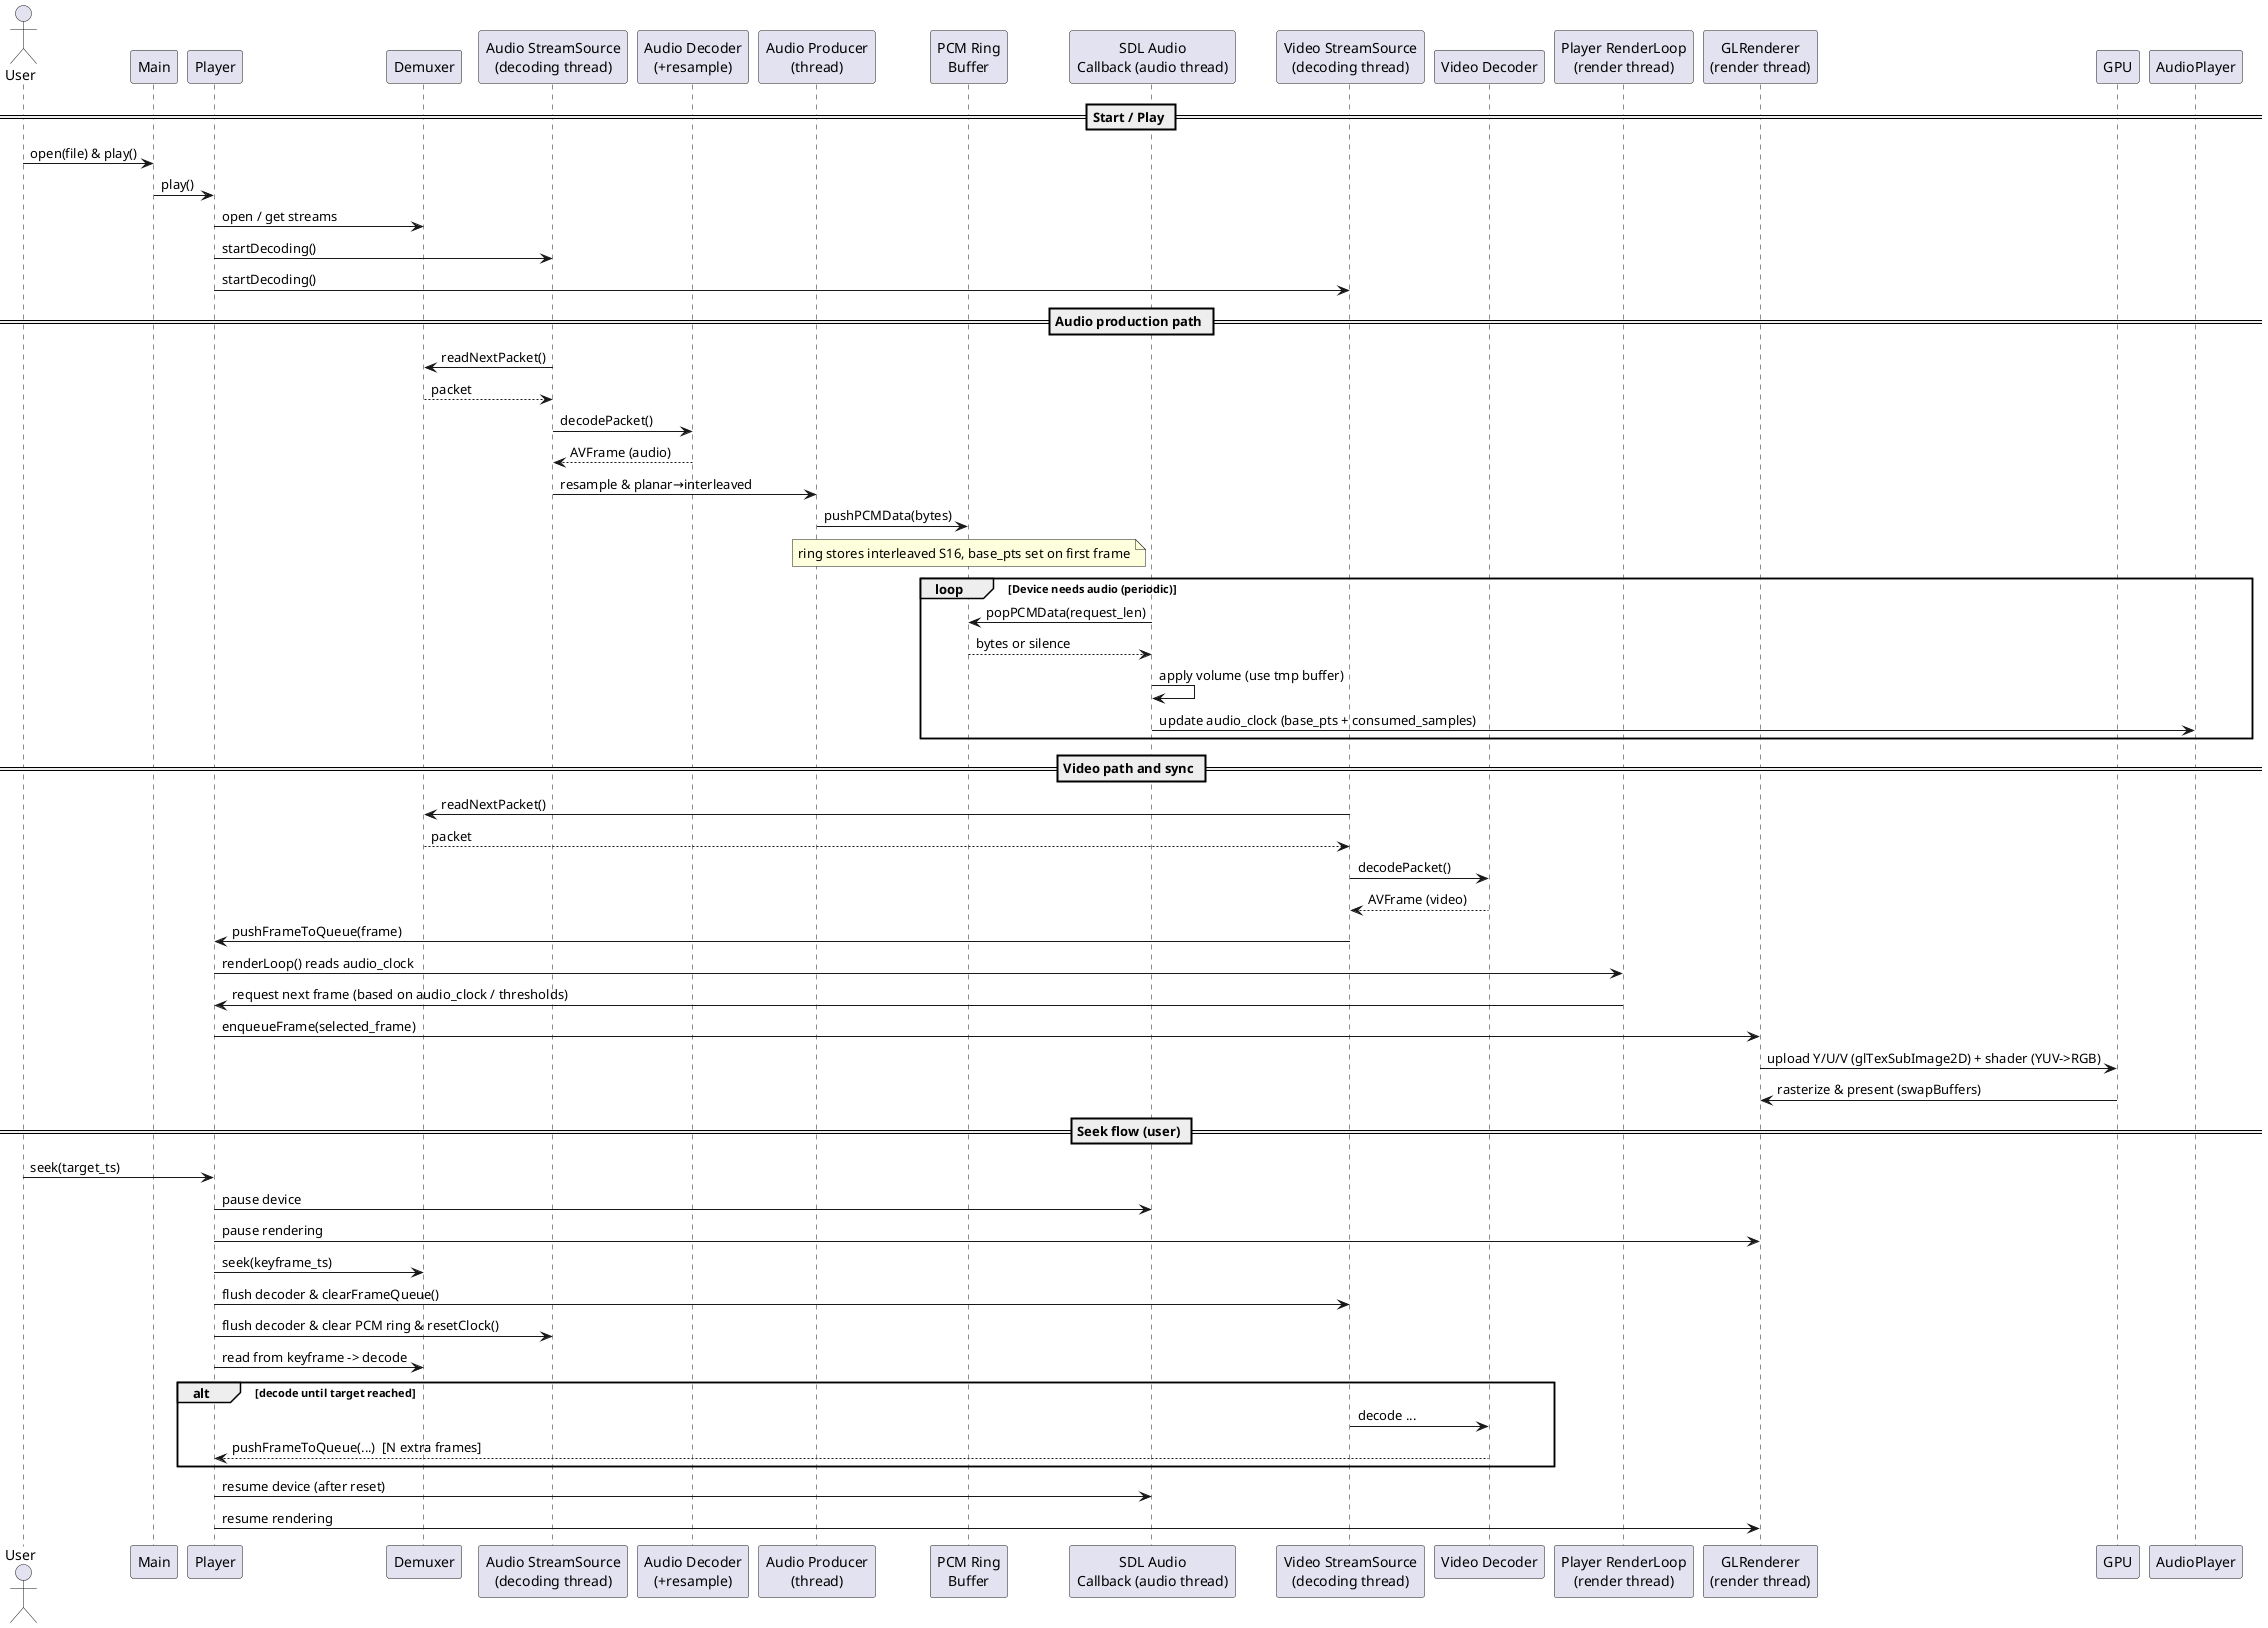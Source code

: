 @startuml
actor User
participant Main
participant Player
participant Demuxer
participant "Audio StreamSource\n(decoding thread)" as AudioSource
participant "Audio Decoder\n(+resample)" as AudioDec
participant "Audio Producer\n(thread)" as AudioProducer
participant "PCM Ring\nBuffer" as PCM_RING
participant "SDL Audio\nCallback (audio thread)" as SDLAudioCB
participant "Video StreamSource\n(decoding thread)" as VideoSource
participant "Video Decoder" as VideoDec
participant "Player RenderLoop\n(render thread)" as RenderLoop
participant "GLRenderer\n(render thread)" as Renderer
participant GPU

== Start / Play ==
User -> Main: open(file) & play()
Main -> Player: play()
Player -> Demuxer: open / get streams
Player -> AudioSource: startDecoding()
Player -> VideoSource: startDecoding()

== Audio production path ==
AudioSource -> Demuxer: readNextPacket()
Demuxer --> AudioSource: packet
AudioSource -> AudioDec: decodePacket()
AudioDec --> AudioSource: AVFrame (audio)
AudioSource -> AudioProducer: resample & planar→interleaved
AudioProducer -> PCM_RING: pushPCMData(bytes)
note over PCM_RING: ring stores interleaved S16, base_pts set on first frame

loop Device needs audio (periodic)
SDLAudioCB -> PCM_RING: popPCMData(request_len)
PCM_RING --> SDLAudioCB: bytes or silence
SDLAudioCB -> SDLAudioCB: apply volume (use tmp buffer)
SDLAudioCB -> AudioPlayer: update audio_clock (base_pts + consumed_samples)
end

== Video path and sync ==
VideoSource -> Demuxer: readNextPacket()
Demuxer --> VideoSource: packet
VideoSource -> VideoDec: decodePacket()
VideoDec --> VideoSource: AVFrame (video)
VideoSource -> Player: pushFrameToQueue(frame)

Player -> RenderLoop: renderLoop() reads audio_clock
RenderLoop -> Player: request next frame (based on audio_clock / thresholds)
Player -> Renderer: enqueueFrame(selected_frame)
Renderer -> GPU: upload Y/U/V (glTexSubImage2D) + shader (YUV->RGB)
GPU -> Renderer: rasterize & present (swapBuffers)

== Seek flow (user) ==
User -> Player: seek(target_ts)
Player -> SDLAudioCB: pause device
Player -> Renderer: pause rendering
Player -> Demuxer: seek(keyframe_ts)
Player -> VideoSource: flush decoder & clearFrameQueue()
Player -> AudioSource: flush decoder & clear PCM ring & resetClock()
Player -> Demuxer: read from keyframe -> decode
alt decode until target reached
  VideoSource -> VideoDec: decode ...
  VideoDec --> Player: pushFrameToQueue(...)  [N extra frames]
end
Player -> SDLAudioCB: resume device (after reset)
Player -> Renderer: resume rendering

@enduml